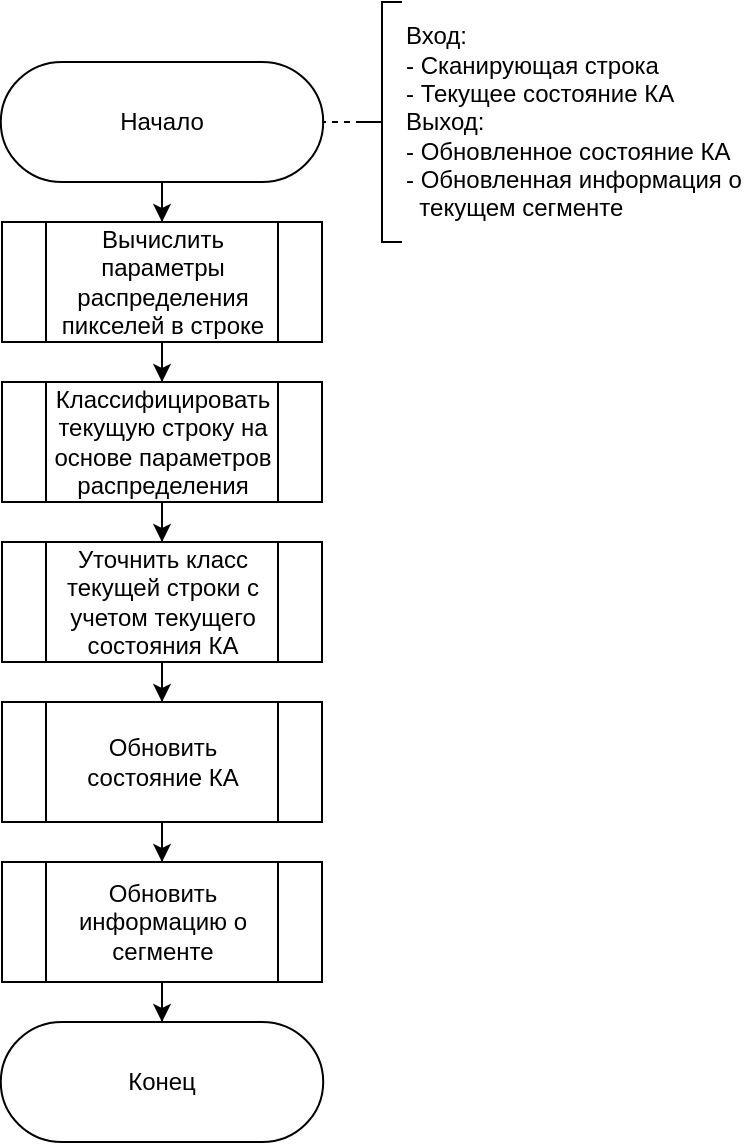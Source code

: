 <mxfile version="27.0.5">
  <diagram name="Page-1" id="-PMoO8X-6O695pE7g0Go">
    <mxGraphModel dx="815" dy="503" grid="1" gridSize="10" guides="1" tooltips="1" connect="1" arrows="1" fold="1" page="1" pageScale="1" pageWidth="850" pageHeight="1100" math="0" shadow="0">
      <root>
        <mxCell id="0" />
        <mxCell id="1" parent="0" />
        <mxCell id="lltJq7BEaCjaUnRNMB26-7" style="edgeStyle=orthogonalEdgeStyle;rounded=0;orthogonalLoop=1;jettySize=auto;html=1;" edge="1" parent="1" source="lltJq7BEaCjaUnRNMB26-1" target="lltJq7BEaCjaUnRNMB26-2">
          <mxGeometry relative="1" as="geometry" />
        </mxCell>
        <mxCell id="lltJq7BEaCjaUnRNMB26-1" value="Начало" style="html=1;shape=stencil(xVVNb4MwDP01HJmAaFV7nFh37GWTdnapgaghQU7Wj3+/0IAGAzqayyQO+D3yXuzYJGCpLqHGIIkkVBiw1yBJPpAqLsEosoFlSgevIheeXbhZuxB0jZlx2AmIw16gY7QhdcQzP5hWgcsSiZuGZdsgerHfNA9LMyWlFeFK6gHT460YcGnXRhcnFj09O5trG7uotg4VGqQB+pPczgFB8ubtFC9zevdwGmbU+f7l9Pm4U+zntPWpXvzbLF5YwZ1HYhN2683CA/Oy69Qfz86rmCO7xdnN2LHUInMDyNI9ZMeC1Jc8TG6yhma4R0RHV+qEs+19L/1OQHDZE+j+OY8oAGX2hVoF1q6h6zC+hHDhOiRloKnCQF8AFRhanTAXUAwofUase3B79NPbXXlkHHko/GPGHiecCaXxzhhYfNRkN3SmM1maK8I7LZtzIdzVNDcNI4Eb6i7KG/AN);whiteSpace=wrap;" vertex="1" parent="1">
          <mxGeometry x="310" y="40" width="100" height="60" as="geometry" />
        </mxCell>
        <mxCell id="lltJq7BEaCjaUnRNMB26-8" style="edgeStyle=orthogonalEdgeStyle;rounded=0;orthogonalLoop=1;jettySize=auto;html=1;" edge="1" parent="1" source="lltJq7BEaCjaUnRNMB26-2" target="lltJq7BEaCjaUnRNMB26-3">
          <mxGeometry relative="1" as="geometry" />
        </mxCell>
        <mxCell id="lltJq7BEaCjaUnRNMB26-2" value="Вычислить параметры распределения пикселей в строке" style="html=1;shape=process;whiteSpace=wrap;size=0.14;" vertex="1" parent="1">
          <mxGeometry x="280" y="120" width="160" height="60" as="geometry" />
        </mxCell>
        <mxCell id="lltJq7BEaCjaUnRNMB26-9" style="edgeStyle=orthogonalEdgeStyle;rounded=0;orthogonalLoop=1;jettySize=auto;html=1;" edge="1" parent="1" source="lltJq7BEaCjaUnRNMB26-3" target="lltJq7BEaCjaUnRNMB26-4">
          <mxGeometry relative="1" as="geometry" />
        </mxCell>
        <mxCell id="lltJq7BEaCjaUnRNMB26-3" value="Классифицировать текущую строку на основе параметров распределения" style="html=1;shape=process;whiteSpace=wrap;size=0.14;" vertex="1" parent="1">
          <mxGeometry x="280" y="200" width="160" height="60" as="geometry" />
        </mxCell>
        <mxCell id="lltJq7BEaCjaUnRNMB26-10" style="edgeStyle=orthogonalEdgeStyle;rounded=0;orthogonalLoop=1;jettySize=auto;html=1;" edge="1" parent="1" source="lltJq7BEaCjaUnRNMB26-4" target="lltJq7BEaCjaUnRNMB26-5">
          <mxGeometry relative="1" as="geometry" />
        </mxCell>
        <mxCell id="lltJq7BEaCjaUnRNMB26-4" value="Уточнить класс текущей строки с учетом текущего состояния КА" style="html=1;shape=process;whiteSpace=wrap;size=0.14;" vertex="1" parent="1">
          <mxGeometry x="280" y="280" width="160" height="60" as="geometry" />
        </mxCell>
        <mxCell id="lltJq7BEaCjaUnRNMB26-11" style="edgeStyle=orthogonalEdgeStyle;rounded=0;orthogonalLoop=1;jettySize=auto;html=1;" edge="1" parent="1" source="lltJq7BEaCjaUnRNMB26-14" target="lltJq7BEaCjaUnRNMB26-6">
          <mxGeometry relative="1" as="geometry" />
        </mxCell>
        <mxCell id="lltJq7BEaCjaUnRNMB26-5" value="Обновить состояние КА" style="html=1;shape=process;whiteSpace=wrap;size=0.14;" vertex="1" parent="1">
          <mxGeometry x="280" y="360" width="160" height="60" as="geometry" />
        </mxCell>
        <mxCell id="lltJq7BEaCjaUnRNMB26-6" value="Конец" style="html=1;shape=stencil(xVVNb4MwDP01HJmAaFV7nFh37GWTdnapgaghQU7Wj3+/0IAGAzqayyQO+D3yXuzYJGCpLqHGIIkkVBiw1yBJPpAqLsEosoFlSgevIheeXbhZuxB0jZlx2AmIw16gY7QhdcQzP5hWgcsSiZuGZdsgerHfNA9LMyWlFeFK6gHT460YcGnXRhcnFj09O5trG7uotg4VGqQB+pPczgFB8ubtFC9zevdwGmbU+f7l9Pm4U+zntPWpXvzbLF5YwZ1HYhN2683CA/Oy69Qfz86rmCO7xdnN2LHUInMDyNI9ZMeC1Jc8TG6yhma4R0RHV+qEs+19L/1OQHDZE+j+OY8oAGX2hVoF1q6h6zC+hHDhOiRloKnCQF8AFRhanTAXUAwofUase3B79NPbXXlkHHko/GPGHiecCaXxzhhYfNRkN3SmM1maK8I7LZtzIdzVNDcNI4Eb6i7KG/AN);whiteSpace=wrap;" vertex="1" parent="1">
          <mxGeometry x="310" y="520" width="100" height="60" as="geometry" />
        </mxCell>
        <mxCell id="lltJq7BEaCjaUnRNMB26-13" style="edgeStyle=orthogonalEdgeStyle;rounded=0;orthogonalLoop=1;jettySize=auto;html=1;endArrow=none;startFill=0;dashed=1;" edge="1" parent="1" source="lltJq7BEaCjaUnRNMB26-12">
          <mxGeometry relative="1" as="geometry">
            <mxPoint x="440" y="70" as="targetPoint" />
          </mxGeometry>
        </mxCell>
        <mxCell id="lltJq7BEaCjaUnRNMB26-12" value="Вход:&lt;div&gt;- Сканирующая строка&lt;/div&gt;&lt;div&gt;- Текущее состояние КА&lt;/div&gt;&lt;div&gt;Выход:&lt;/div&gt;&lt;div&gt;- Обновленное состояние КА&lt;/div&gt;&lt;div&gt;- Обновленная информация о&lt;/div&gt;&lt;div&gt;&amp;nbsp; текущем сегменте&lt;/div&gt;" style="html=1;shape=mxgraph.flowchart.annotation_2;align=left;labelPosition=right;pointerEvents=1;" vertex="1" parent="1">
          <mxGeometry x="460" y="10" width="20" height="120" as="geometry" />
        </mxCell>
        <mxCell id="lltJq7BEaCjaUnRNMB26-15" value="" style="edgeStyle=orthogonalEdgeStyle;rounded=0;orthogonalLoop=1;jettySize=auto;html=1;" edge="1" parent="1" source="lltJq7BEaCjaUnRNMB26-5" target="lltJq7BEaCjaUnRNMB26-14">
          <mxGeometry relative="1" as="geometry">
            <mxPoint x="360" y="420" as="sourcePoint" />
            <mxPoint x="360" y="540" as="targetPoint" />
          </mxGeometry>
        </mxCell>
        <mxCell id="lltJq7BEaCjaUnRNMB26-14" value="Обновить информацию о сегменте" style="html=1;shape=process;whiteSpace=wrap;size=0.14;" vertex="1" parent="1">
          <mxGeometry x="280" y="440" width="160" height="60" as="geometry" />
        </mxCell>
      </root>
    </mxGraphModel>
  </diagram>
</mxfile>
